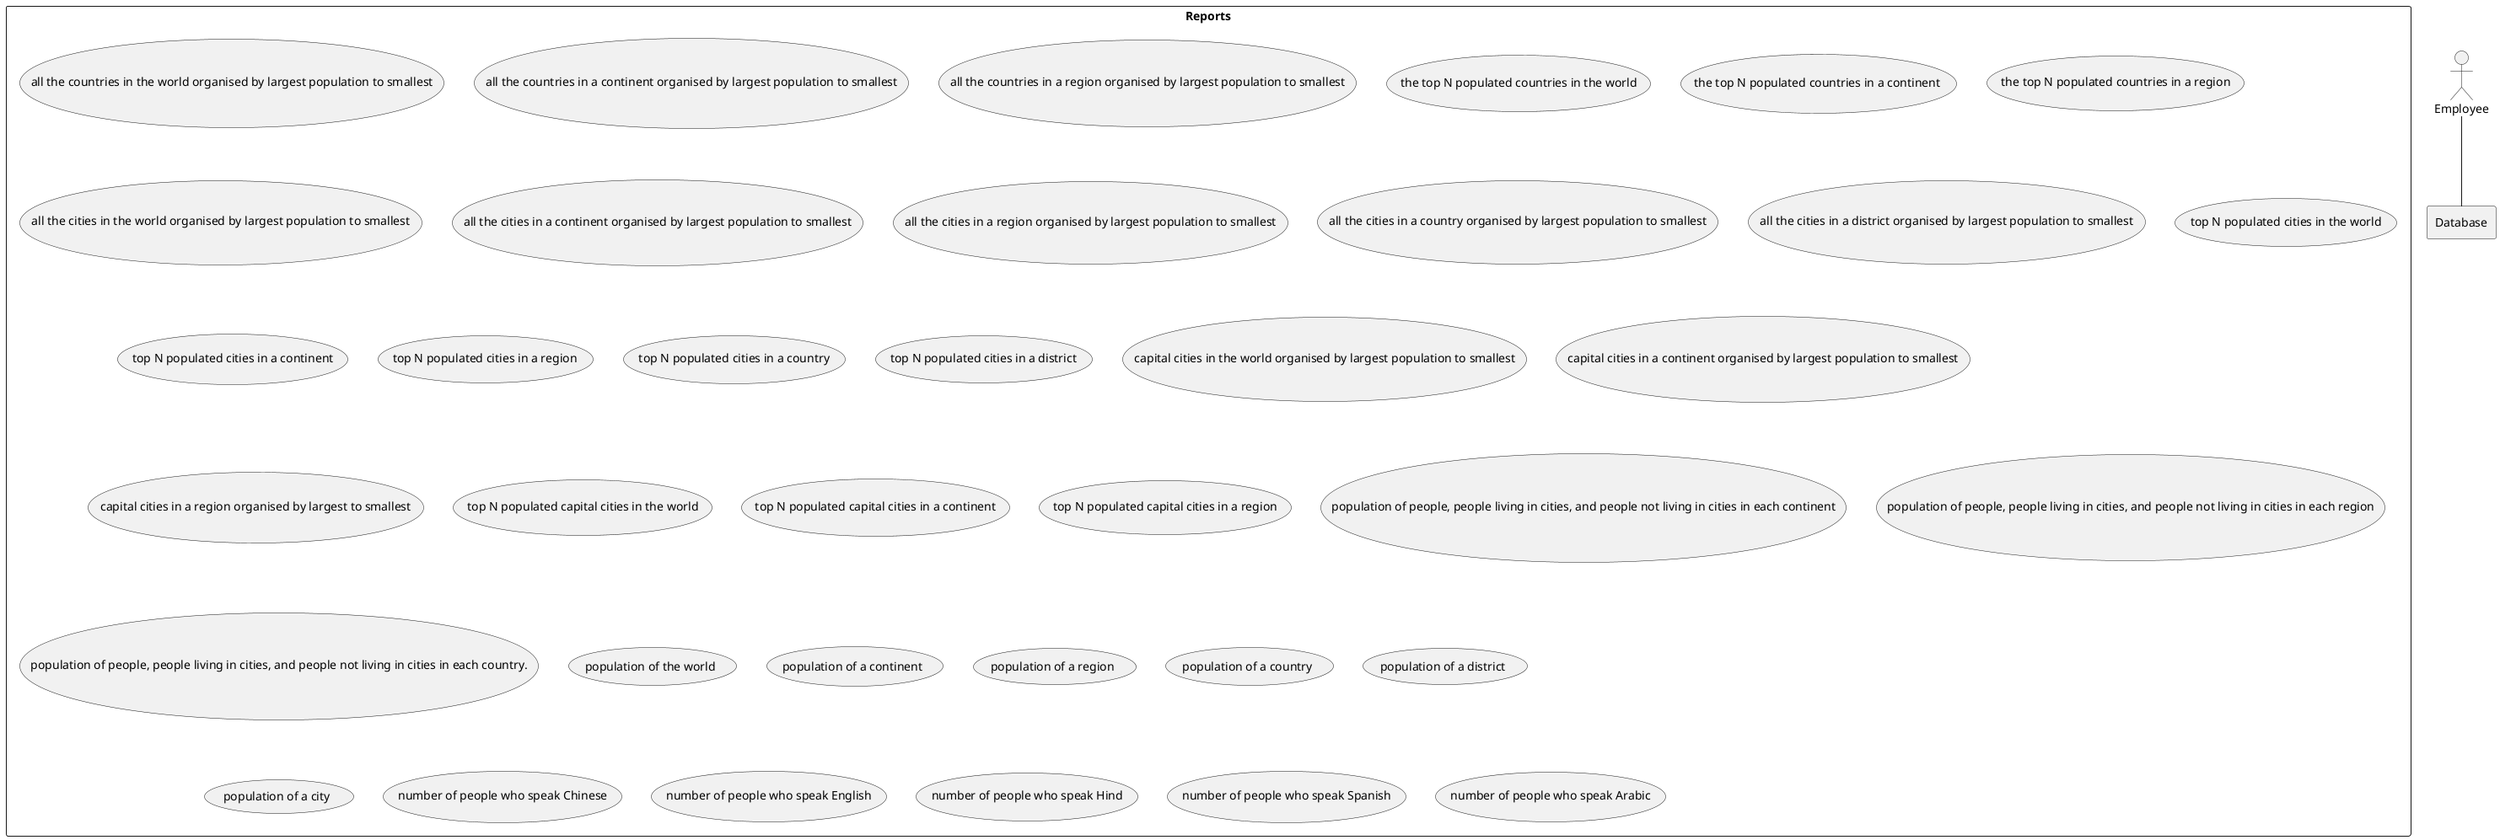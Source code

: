 @startuml

actor emp as "Employee"

rectangle Database

rectangle "Reports" {

usecase UC1 as "all the countries in the world organised by largest population to smallest"
usecase UC2 as "all the countries in a continent organised by largest population to smallest"
usecase UC3 as "all the countries in a region organised by largest population to smallest"
usecase UC4 as "the top N populated countries in the world"
usecase UC5 as "the top N populated countries in a continent "
usecase UC6 as "the top N populated countries in a region"
usecase UC7 as "all the cities in the world organised by largest population to smallest"
usecase UC8 as "all the cities in a continent organised by largest population to smallest"
usecase UC9 as "all the cities in a region organised by largest population to smallest"
usecase UC10 as "all the cities in a country organised by largest population to smallest"
usecase UC11 as "all the cities in a district organised by largest population to smallest"
usecase UC12 as "top N populated cities in the world"
usecase UC13 as "top N populated cities in a continent"
usecase UC14 as "top N populated cities in a region"
usecase UC15 as "top N populated cities in a country"
usecase UC16 as "top N populated cities in a district"
usecase UC17 as "capital cities in the world organised by largest population to smallest"
usecase UC18 as "capital cities in a continent organised by largest population to smallest"
usecase UC19 as "capital cities in a region organised by largest to smallest"
usecase UC20 as "top N populated capital cities in the world"
usecase UC21 as "top N populated capital cities in a continent"
usecase UC22 as "top N populated capital cities in a region"
usecase UC23 as "population of people, people living in cities, and people not living in cities in each continent"
usecase UC24 as "population of people, people living in cities, and people not living in cities in each region"
usecase UC25 as "population of people, people living in cities, and people not living in cities in each country."
usecase UC26 as "population of the world"
usecase UC27 as "population of a continent"
usecase UC28 as "population of a region"
usecase UC29 as "population of a country"
usecase UC30 as "population of a district"
usecase UC31 as "population of a city"
usecase UC32 as "number of people who speak Chinese"
usecase UC33 as "number of people who speak English"
usecase UC34 as "number of people who speak Hind"
usecase UC35 as "number of people who speak Spanish"
usecase UC36 as "number of people who speak Arabic"


emp -- Database









}

@enduml